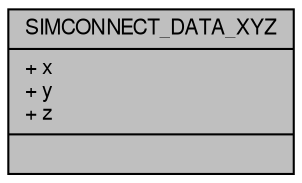 digraph "SIMCONNECT_DATA_XYZ"
{
  bgcolor="transparent";
  edge [fontname="FreeSans",fontsize="10",labelfontname="FreeSans",labelfontsize="10"];
  node [fontname="FreeSans",fontsize="10",shape=record];
  Node1 [label="{SIMCONNECT_DATA_XYZ\n|+ x\l+ y\l+ z\l|}",height=0.2,width=0.4,color="black", fillcolor="grey75", style="filled" fontcolor="black"];
}

